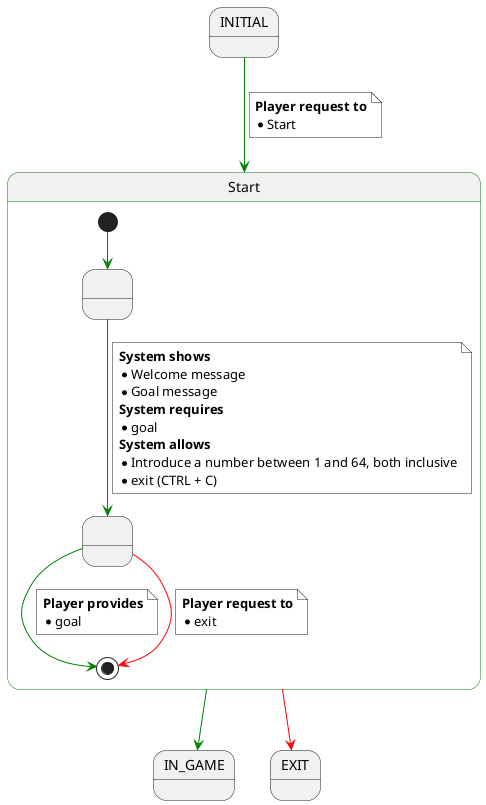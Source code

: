 @startuml

state INITIAL
state IN_GAME
state EXIT


state Start ##green {
    state " " as 1
    state " " as 2

    [*] -[#green]-> 1
    1 -[#green]-> 2
    note on link #white
        <b>System shows</b>
        * Welcome message
        * Goal message
        <b>System requires</b>
        * goal
        <b>System allows</b>
        * Introduce a number between 1 and 64, both inclusive
        * exit (CTRL + C)
    end note

    2 -[#green]-> [*]
    note on link #white
        <b>Player provides</b>
        * goal
    end note

    2 -[#red]-> [*]
    note on link #white
        <b>Player request to</b>
        * exit
    end note
}

INITIAL -[#green]-> Start
note on link #white
    <b>Player request to</b>
    * Start
end note

Start -[#green]-> IN_GAME
Start -[#red]-> EXIT

@enduml
